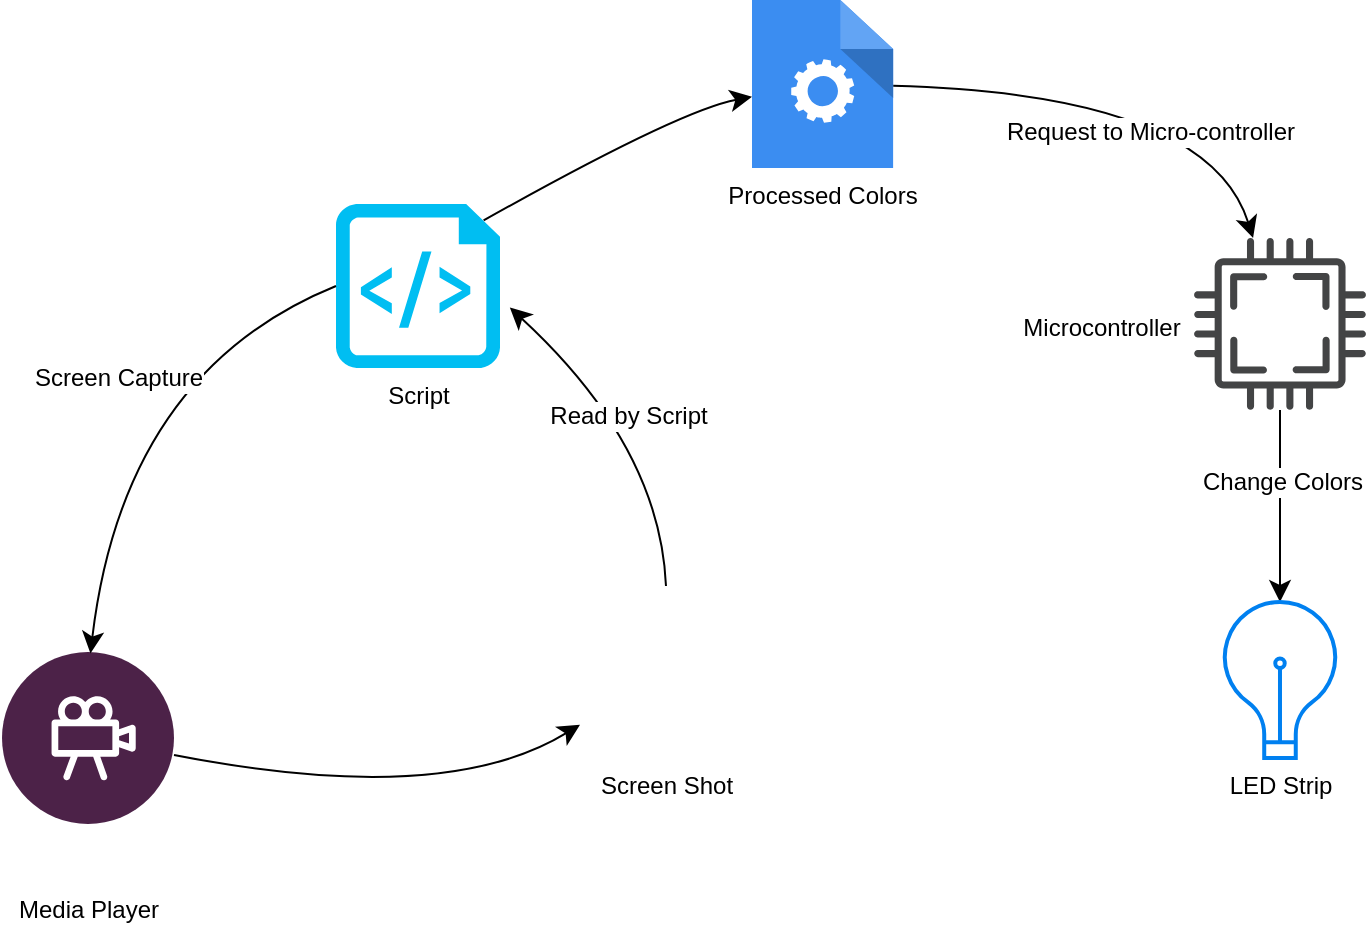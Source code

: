 <mxfile version="24.7.7">
  <diagram name="Page-1" id="GNFOahJMxWmCkMkJRUyX">
    <mxGraphModel dx="1240" dy="1367" grid="0" gridSize="10" guides="1" tooltips="1" connect="1" arrows="1" fold="1" page="0" pageScale="1" pageWidth="850" pageHeight="1100" math="0" shadow="0">
      <root>
        <mxCell id="0" />
        <mxCell id="1" parent="0" />
        <mxCell id="i2Bi9_BIr9AX6_THtK0v-3" style="edgeStyle=none;curved=1;rounded=0;orthogonalLoop=1;jettySize=auto;html=1;fontSize=12;startSize=8;endSize=8;" edge="1" parent="1" source="i2Bi9_BIr9AX6_THtK0v-1" target="i2Bi9_BIr9AX6_THtK0v-2">
          <mxGeometry relative="1" as="geometry">
            <Array as="points">
              <mxPoint x="181" y="369" />
            </Array>
          </mxGeometry>
        </mxCell>
        <mxCell id="i2Bi9_BIr9AX6_THtK0v-1" value="&lt;div&gt;&lt;span style=&quot;background-color: initial;&quot;&gt;Media Player&lt;/span&gt;&lt;br&gt;&lt;/div&gt;" style="verticalLabelPosition=bottom;aspect=fixed;html=1;shape=mxgraph.salesforce.media2;" vertex="1" parent="1">
          <mxGeometry x="-40" y="291" width="86" height="86" as="geometry" />
        </mxCell>
        <mxCell id="i2Bi9_BIr9AX6_THtK0v-2" value="Screen Shot" style="shape=image;html=1;verticalAlign=top;verticalLabelPosition=bottom;labelBackgroundColor=#ffffff;imageAspect=0;aspect=fixed;image=https://cdn1.iconfinder.com/data/icons/unicons-line-vol-1/24/capture-128.png" vertex="1" parent="1">
          <mxGeometry x="249" y="258" width="86" height="86" as="geometry" />
        </mxCell>
        <mxCell id="i2Bi9_BIr9AX6_THtK0v-11" style="edgeStyle=none;curved=1;rounded=0;orthogonalLoop=1;jettySize=auto;html=1;fontSize=12;startSize=8;endSize=8;exitX=0.9;exitY=0.1;exitDx=0;exitDy=0;exitPerimeter=0;" edge="1" parent="1" source="i2Bi9_BIr9AX6_THtK0v-4" target="i2Bi9_BIr9AX6_THtK0v-9">
          <mxGeometry relative="1" as="geometry">
            <Array as="points">
              <mxPoint x="299" y="20" />
            </Array>
          </mxGeometry>
        </mxCell>
        <mxCell id="i2Bi9_BIr9AX6_THtK0v-4" value="Script" style="verticalLabelPosition=bottom;html=1;verticalAlign=top;align=center;strokeColor=none;fillColor=#00BEF2;shape=mxgraph.azure.script_file;pointerEvents=1;" vertex="1" parent="1">
          <mxGeometry x="127" y="67" width="82" height="82" as="geometry" />
        </mxCell>
        <mxCell id="i2Bi9_BIr9AX6_THtK0v-6" style="edgeStyle=none;curved=1;rounded=0;orthogonalLoop=1;jettySize=auto;html=1;exitX=0.5;exitY=0;exitDx=0;exitDy=0;entryX=1.06;entryY=0.631;entryDx=0;entryDy=0;entryPerimeter=0;fontSize=12;startSize=8;endSize=8;" edge="1" parent="1" source="i2Bi9_BIr9AX6_THtK0v-2" target="i2Bi9_BIr9AX6_THtK0v-4">
          <mxGeometry relative="1" as="geometry">
            <Array as="points">
              <mxPoint x="289" y="188" />
            </Array>
          </mxGeometry>
        </mxCell>
        <mxCell id="i2Bi9_BIr9AX6_THtK0v-10" value="Read by Script" style="edgeLabel;html=1;align=center;verticalAlign=middle;resizable=0;points=[];fontSize=12;" vertex="1" connectable="0" parent="i2Bi9_BIr9AX6_THtK0v-6">
          <mxGeometry x="0.071" relative="1" as="geometry">
            <mxPoint as="offset" />
          </mxGeometry>
        </mxCell>
        <mxCell id="i2Bi9_BIr9AX6_THtK0v-7" style="edgeStyle=none;curved=1;rounded=0;orthogonalLoop=1;jettySize=auto;html=1;fontSize=12;startSize=8;endSize=8;entryX=0.514;entryY=0.008;entryDx=0;entryDy=0;entryPerimeter=0;exitX=0;exitY=0.5;exitDx=0;exitDy=0;exitPerimeter=0;" edge="1" parent="1" source="i2Bi9_BIr9AX6_THtK0v-4" target="i2Bi9_BIr9AX6_THtK0v-1">
          <mxGeometry relative="1" as="geometry">
            <mxPoint x="77" y="66" as="sourcePoint" />
            <mxPoint x="69" y="173" as="targetPoint" />
            <Array as="points">
              <mxPoint x="21" y="151" />
            </Array>
          </mxGeometry>
        </mxCell>
        <mxCell id="i2Bi9_BIr9AX6_THtK0v-8" value="Screen Capture" style="edgeLabel;html=1;align=center;verticalAlign=middle;resizable=0;points=[];fontSize=12;" vertex="1" connectable="0" parent="i2Bi9_BIr9AX6_THtK0v-7">
          <mxGeometry x="-0.084" y="-3" relative="1" as="geometry">
            <mxPoint as="offset" />
          </mxGeometry>
        </mxCell>
        <mxCell id="i2Bi9_BIr9AX6_THtK0v-15" style="edgeStyle=none;curved=1;rounded=0;orthogonalLoop=1;jettySize=auto;html=1;fontSize=12;startSize=8;endSize=8;" edge="1" parent="1" source="i2Bi9_BIr9AX6_THtK0v-9" target="i2Bi9_BIr9AX6_THtK0v-18">
          <mxGeometry relative="1" as="geometry">
            <mxPoint x="673.772" y="107" as="targetPoint" />
            <Array as="points">
              <mxPoint x="563" y="12" />
            </Array>
          </mxGeometry>
        </mxCell>
        <mxCell id="i2Bi9_BIr9AX6_THtK0v-16" value="Request to Micro-controller" style="edgeLabel;html=1;align=center;verticalAlign=middle;resizable=0;points=[];fontSize=12;" vertex="1" connectable="0" parent="i2Bi9_BIr9AX6_THtK0v-15">
          <mxGeometry x="-0.024" y="-3" relative="1" as="geometry">
            <mxPoint x="15" y="17" as="offset" />
          </mxGeometry>
        </mxCell>
        <mxCell id="i2Bi9_BIr9AX6_THtK0v-9" value="Processed Colors" style="sketch=0;html=1;aspect=fixed;strokeColor=none;shadow=0;fillColor=#3B8DF1;verticalAlign=top;labelPosition=center;verticalLabelPosition=bottom;shape=mxgraph.gcp2.process" vertex="1" parent="1">
          <mxGeometry x="335" y="-35" width="70.56" height="84" as="geometry" />
        </mxCell>
        <mxCell id="i2Bi9_BIr9AX6_THtK0v-20" style="edgeStyle=none;curved=1;rounded=0;orthogonalLoop=1;jettySize=auto;html=1;fontSize=12;startSize=8;endSize=8;" edge="1" parent="1" source="i2Bi9_BIr9AX6_THtK0v-18" target="i2Bi9_BIr9AX6_THtK0v-19">
          <mxGeometry relative="1" as="geometry" />
        </mxCell>
        <mxCell id="i2Bi9_BIr9AX6_THtK0v-21" value="Change Colors" style="edgeLabel;html=1;align=center;verticalAlign=middle;resizable=0;points=[];fontSize=12;" vertex="1" connectable="0" parent="i2Bi9_BIr9AX6_THtK0v-20">
          <mxGeometry x="-0.252" y="1" relative="1" as="geometry">
            <mxPoint as="offset" />
          </mxGeometry>
        </mxCell>
        <mxCell id="i2Bi9_BIr9AX6_THtK0v-18" value="" style="sketch=0;pointerEvents=1;shadow=0;dashed=0;html=1;strokeColor=none;fillColor=#434445;aspect=fixed;labelPosition=center;verticalLabelPosition=bottom;verticalAlign=top;align=center;outlineConnect=0;shape=mxgraph.vvd.cpu;" vertex="1" parent="1">
          <mxGeometry x="556" y="84" width="86" height="86" as="geometry" />
        </mxCell>
        <mxCell id="i2Bi9_BIr9AX6_THtK0v-19" value="LED Strip" style="html=1;verticalLabelPosition=bottom;align=center;labelBackgroundColor=#ffffff;verticalAlign=top;strokeWidth=2;strokeColor=#0080F0;shadow=0;dashed=0;shape=mxgraph.ios7.icons.lightbulb;" vertex="1" parent="1">
          <mxGeometry x="569.06" y="266" width="59.88" height="78" as="geometry" />
        </mxCell>
        <mxCell id="i2Bi9_BIr9AX6_THtK0v-22" value="&lt;font style=&quot;font-size: 12px;&quot;&gt;Microcontroller&lt;/font&gt;" style="text;strokeColor=none;fillColor=none;html=1;align=center;verticalAlign=middle;whiteSpace=wrap;rounded=0;fontSize=16;" vertex="1" parent="1">
          <mxGeometry x="480" y="112" width="60" height="30" as="geometry" />
        </mxCell>
      </root>
    </mxGraphModel>
  </diagram>
</mxfile>
